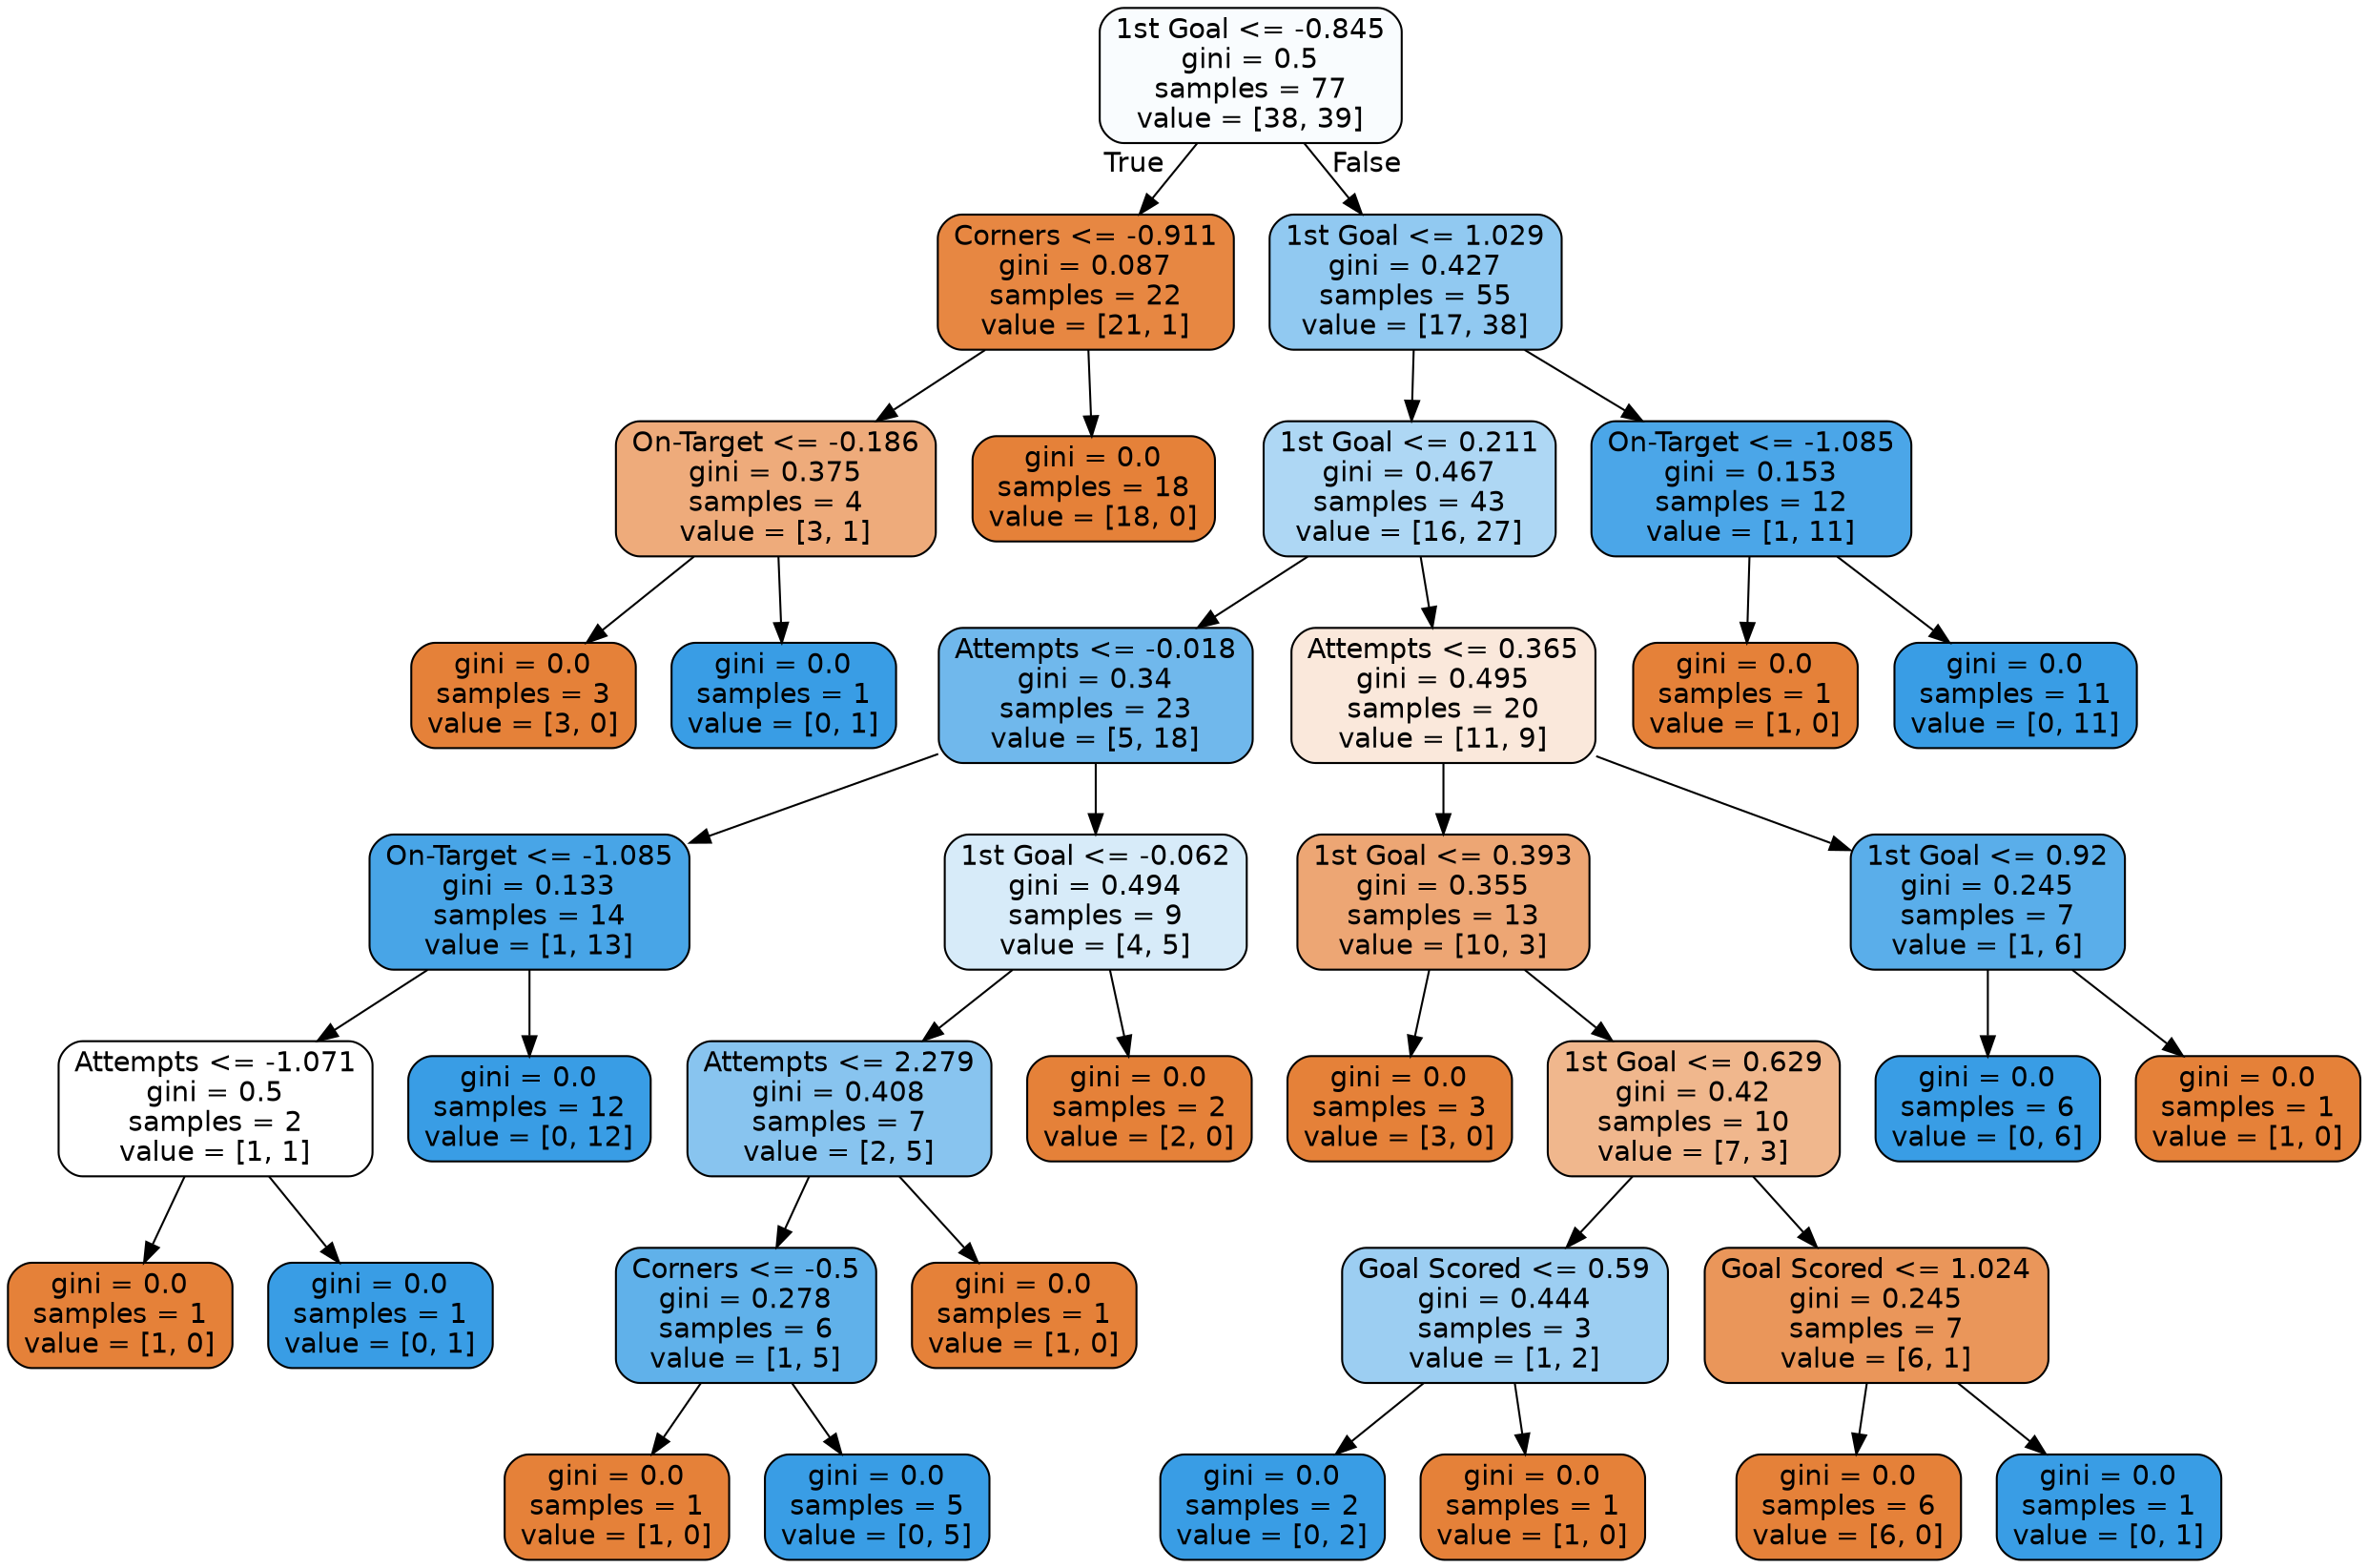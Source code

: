 digraph Tree {
node [shape=box, style="filled, rounded", color="black", fontname=helvetica] ;
edge [fontname=helvetica] ;
0 [label="1st Goal <= -0.845\ngini = 0.5\nsamples = 77\nvalue = [38, 39]", fillcolor="#399de507"] ;
1 [label="Corners <= -0.911\ngini = 0.087\nsamples = 22\nvalue = [21, 1]", fillcolor="#e58139f3"] ;
0 -> 1 [labeldistance=2.5, labelangle=45, headlabel="True"] ;
2 [label="On-Target <= -0.186\ngini = 0.375\nsamples = 4\nvalue = [3, 1]", fillcolor="#e58139aa"] ;
1 -> 2 ;
3 [label="gini = 0.0\nsamples = 3\nvalue = [3, 0]", fillcolor="#e58139ff"] ;
2 -> 3 ;
4 [label="gini = 0.0\nsamples = 1\nvalue = [0, 1]", fillcolor="#399de5ff"] ;
2 -> 4 ;
5 [label="gini = 0.0\nsamples = 18\nvalue = [18, 0]", fillcolor="#e58139ff"] ;
1 -> 5 ;
6 [label="1st Goal <= 1.029\ngini = 0.427\nsamples = 55\nvalue = [17, 38]", fillcolor="#399de58d"] ;
0 -> 6 [labeldistance=2.5, labelangle=-45, headlabel="False"] ;
7 [label="1st Goal <= 0.211\ngini = 0.467\nsamples = 43\nvalue = [16, 27]", fillcolor="#399de568"] ;
6 -> 7 ;
8 [label="Attempts <= -0.018\ngini = 0.34\nsamples = 23\nvalue = [5, 18]", fillcolor="#399de5b8"] ;
7 -> 8 ;
9 [label="On-Target <= -1.085\ngini = 0.133\nsamples = 14\nvalue = [1, 13]", fillcolor="#399de5eb"] ;
8 -> 9 ;
10 [label="Attempts <= -1.071\ngini = 0.5\nsamples = 2\nvalue = [1, 1]", fillcolor="#e5813900"] ;
9 -> 10 ;
11 [label="gini = 0.0\nsamples = 1\nvalue = [1, 0]", fillcolor="#e58139ff"] ;
10 -> 11 ;
12 [label="gini = 0.0\nsamples = 1\nvalue = [0, 1]", fillcolor="#399de5ff"] ;
10 -> 12 ;
13 [label="gini = 0.0\nsamples = 12\nvalue = [0, 12]", fillcolor="#399de5ff"] ;
9 -> 13 ;
14 [label="1st Goal <= -0.062\ngini = 0.494\nsamples = 9\nvalue = [4, 5]", fillcolor="#399de533"] ;
8 -> 14 ;
15 [label="Attempts <= 2.279\ngini = 0.408\nsamples = 7\nvalue = [2, 5]", fillcolor="#399de599"] ;
14 -> 15 ;
16 [label="Corners <= -0.5\ngini = 0.278\nsamples = 6\nvalue = [1, 5]", fillcolor="#399de5cc"] ;
15 -> 16 ;
17 [label="gini = 0.0\nsamples = 1\nvalue = [1, 0]", fillcolor="#e58139ff"] ;
16 -> 17 ;
18 [label="gini = 0.0\nsamples = 5\nvalue = [0, 5]", fillcolor="#399de5ff"] ;
16 -> 18 ;
19 [label="gini = 0.0\nsamples = 1\nvalue = [1, 0]", fillcolor="#e58139ff"] ;
15 -> 19 ;
20 [label="gini = 0.0\nsamples = 2\nvalue = [2, 0]", fillcolor="#e58139ff"] ;
14 -> 20 ;
21 [label="Attempts <= 0.365\ngini = 0.495\nsamples = 20\nvalue = [11, 9]", fillcolor="#e581392e"] ;
7 -> 21 ;
22 [label="1st Goal <= 0.393\ngini = 0.355\nsamples = 13\nvalue = [10, 3]", fillcolor="#e58139b3"] ;
21 -> 22 ;
23 [label="gini = 0.0\nsamples = 3\nvalue = [3, 0]", fillcolor="#e58139ff"] ;
22 -> 23 ;
24 [label="1st Goal <= 0.629\ngini = 0.42\nsamples = 10\nvalue = [7, 3]", fillcolor="#e5813992"] ;
22 -> 24 ;
25 [label="Goal Scored <= 0.59\ngini = 0.444\nsamples = 3\nvalue = [1, 2]", fillcolor="#399de57f"] ;
24 -> 25 ;
26 [label="gini = 0.0\nsamples = 2\nvalue = [0, 2]", fillcolor="#399de5ff"] ;
25 -> 26 ;
27 [label="gini = 0.0\nsamples = 1\nvalue = [1, 0]", fillcolor="#e58139ff"] ;
25 -> 27 ;
28 [label="Goal Scored <= 1.024\ngini = 0.245\nsamples = 7\nvalue = [6, 1]", fillcolor="#e58139d4"] ;
24 -> 28 ;
29 [label="gini = 0.0\nsamples = 6\nvalue = [6, 0]", fillcolor="#e58139ff"] ;
28 -> 29 ;
30 [label="gini = 0.0\nsamples = 1\nvalue = [0, 1]", fillcolor="#399de5ff"] ;
28 -> 30 ;
31 [label="1st Goal <= 0.92\ngini = 0.245\nsamples = 7\nvalue = [1, 6]", fillcolor="#399de5d4"] ;
21 -> 31 ;
32 [label="gini = 0.0\nsamples = 6\nvalue = [0, 6]", fillcolor="#399de5ff"] ;
31 -> 32 ;
33 [label="gini = 0.0\nsamples = 1\nvalue = [1, 0]", fillcolor="#e58139ff"] ;
31 -> 33 ;
34 [label="On-Target <= -1.085\ngini = 0.153\nsamples = 12\nvalue = [1, 11]", fillcolor="#399de5e8"] ;
6 -> 34 ;
35 [label="gini = 0.0\nsamples = 1\nvalue = [1, 0]", fillcolor="#e58139ff"] ;
34 -> 35 ;
36 [label="gini = 0.0\nsamples = 11\nvalue = [0, 11]", fillcolor="#399de5ff"] ;
34 -> 36 ;
}

